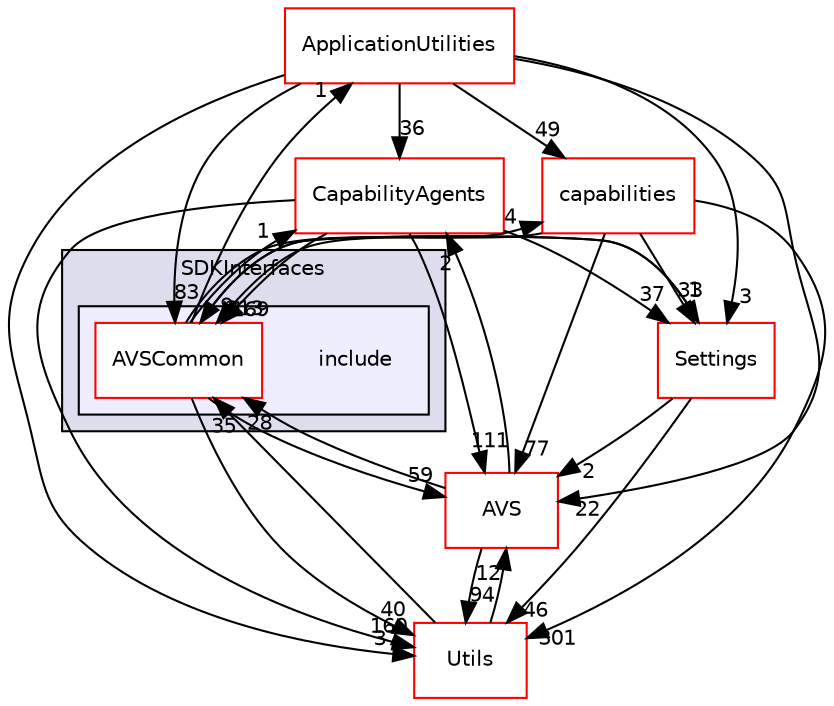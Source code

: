digraph "/workplace/avs-device-sdk/AVSCommon/SDKInterfaces/include" {
  compound=true
  node [ fontsize="10", fontname="Helvetica"];
  edge [ labelfontsize="10", labelfontname="Helvetica"];
  subgraph clusterdir_97afc8111b754cf401b73024f872f45d {
    graph [ bgcolor="#ddddee", pencolor="black", label="SDKInterfaces" fontname="Helvetica", fontsize="10", URL="dir_97afc8111b754cf401b73024f872f45d.html"]
  subgraph clusterdir_17341252d14ec499eb3e1f7903ffcdf5 {
    graph [ bgcolor="#eeeeff", pencolor="black", label="" URL="dir_17341252d14ec499eb3e1f7903ffcdf5.html"];
    dir_17341252d14ec499eb3e1f7903ffcdf5 [shape=plaintext label="include"];
    dir_5021e1325decff0a465f80b9ba997f55 [shape=box label="AVSCommon" color="red" fillcolor="white" style="filled" URL="dir_5021e1325decff0a465f80b9ba997f55.html"];
  }
  }
  dir_748b5abbb33df61eda67007924a1a0cb [shape=box label="ApplicationUtilities" fillcolor="white" style="filled" color="red" URL="dir_748b5abbb33df61eda67007924a1a0cb.html"];
  dir_7cf910bd1d7603f12ef47ff650cec893 [shape=box label="CapabilityAgents" fillcolor="white" style="filled" color="red" URL="dir_7cf910bd1d7603f12ef47ff650cec893.html"];
  dir_80711c2a226d5fced33fce22558d3784 [shape=box label="AVS" fillcolor="white" style="filled" color="red" URL="dir_80711c2a226d5fced33fce22558d3784.html"];
  dir_49dd3d9ac5586189aa170bac46425b9c [shape=box label="Utils" fillcolor="white" style="filled" color="red" URL="dir_49dd3d9ac5586189aa170bac46425b9c.html"];
  dir_8ae0dd75af039a94f4269584fb8eef13 [shape=box label="Settings" fillcolor="white" style="filled" color="red" URL="dir_8ae0dd75af039a94f4269584fb8eef13.html"];
  dir_55f1e16e469d547c636a522dac21b8a1 [shape=box label="capabilities" fillcolor="white" style="filled" color="red" URL="dir_55f1e16e469d547c636a522dac21b8a1.html"];
  dir_748b5abbb33df61eda67007924a1a0cb->dir_7cf910bd1d7603f12ef47ff650cec893 [headlabel="36", labeldistance=1.5 headhref="dir_000127_000423.html"];
  dir_748b5abbb33df61eda67007924a1a0cb->dir_80711c2a226d5fced33fce22558d3784 [headlabel="22", labeldistance=1.5 headhref="dir_000127_000157.html"];
  dir_748b5abbb33df61eda67007924a1a0cb->dir_49dd3d9ac5586189aa170bac46425b9c [headlabel="37", labeldistance=1.5 headhref="dir_000127_000184.html"];
  dir_748b5abbb33df61eda67007924a1a0cb->dir_8ae0dd75af039a94f4269584fb8eef13 [headlabel="3", labeldistance=1.5 headhref="dir_000127_000709.html"];
  dir_748b5abbb33df61eda67007924a1a0cb->dir_5021e1325decff0a465f80b9ba997f55 [headlabel="83", labeldistance=1.5 headhref="dir_000127_000170.html"];
  dir_748b5abbb33df61eda67007924a1a0cb->dir_55f1e16e469d547c636a522dac21b8a1 [headlabel="49", labeldistance=1.5 headhref="dir_000127_000163.html"];
  dir_7cf910bd1d7603f12ef47ff650cec893->dir_80711c2a226d5fced33fce22558d3784 [headlabel="111", labeldistance=1.5 headhref="dir_000423_000157.html"];
  dir_7cf910bd1d7603f12ef47ff650cec893->dir_49dd3d9ac5586189aa170bac46425b9c [headlabel="160", labeldistance=1.5 headhref="dir_000423_000184.html"];
  dir_7cf910bd1d7603f12ef47ff650cec893->dir_8ae0dd75af039a94f4269584fb8eef13 [headlabel="37", labeldistance=1.5 headhref="dir_000423_000709.html"];
  dir_7cf910bd1d7603f12ef47ff650cec893->dir_5021e1325decff0a465f80b9ba997f55 [headlabel="169", labeldistance=1.5 headhref="dir_000423_000170.html"];
  dir_80711c2a226d5fced33fce22558d3784->dir_7cf910bd1d7603f12ef47ff650cec893 [headlabel="2", labeldistance=1.5 headhref="dir_000157_000423.html"];
  dir_80711c2a226d5fced33fce22558d3784->dir_49dd3d9ac5586189aa170bac46425b9c [headlabel="94", labeldistance=1.5 headhref="dir_000157_000184.html"];
  dir_80711c2a226d5fced33fce22558d3784->dir_5021e1325decff0a465f80b9ba997f55 [headlabel="28", labeldistance=1.5 headhref="dir_000157_000170.html"];
  dir_49dd3d9ac5586189aa170bac46425b9c->dir_80711c2a226d5fced33fce22558d3784 [headlabel="12", labeldistance=1.5 headhref="dir_000184_000157.html"];
  dir_49dd3d9ac5586189aa170bac46425b9c->dir_5021e1325decff0a465f80b9ba997f55 [headlabel="35", labeldistance=1.5 headhref="dir_000184_000170.html"];
  dir_8ae0dd75af039a94f4269584fb8eef13->dir_80711c2a226d5fced33fce22558d3784 [headlabel="2", labeldistance=1.5 headhref="dir_000709_000157.html"];
  dir_8ae0dd75af039a94f4269584fb8eef13->dir_49dd3d9ac5586189aa170bac46425b9c [headlabel="46", labeldistance=1.5 headhref="dir_000709_000184.html"];
  dir_8ae0dd75af039a94f4269584fb8eef13->dir_5021e1325decff0a465f80b9ba997f55 [headlabel="9", labeldistance=1.5 headhref="dir_000709_000170.html"];
  dir_5021e1325decff0a465f80b9ba997f55->dir_748b5abbb33df61eda67007924a1a0cb [headlabel="1", labeldistance=1.5 headhref="dir_000170_000127.html"];
  dir_5021e1325decff0a465f80b9ba997f55->dir_7cf910bd1d7603f12ef47ff650cec893 [headlabel="1", labeldistance=1.5 headhref="dir_000170_000423.html"];
  dir_5021e1325decff0a465f80b9ba997f55->dir_80711c2a226d5fced33fce22558d3784 [headlabel="59", labeldistance=1.5 headhref="dir_000170_000157.html"];
  dir_5021e1325decff0a465f80b9ba997f55->dir_49dd3d9ac5586189aa170bac46425b9c [headlabel="40", labeldistance=1.5 headhref="dir_000170_000184.html"];
  dir_5021e1325decff0a465f80b9ba997f55->dir_8ae0dd75af039a94f4269584fb8eef13 [headlabel="1", labeldistance=1.5 headhref="dir_000170_000709.html"];
  dir_5021e1325decff0a465f80b9ba997f55->dir_55f1e16e469d547c636a522dac21b8a1 [headlabel="4", labeldistance=1.5 headhref="dir_000170_000163.html"];
  dir_55f1e16e469d547c636a522dac21b8a1->dir_80711c2a226d5fced33fce22558d3784 [headlabel="77", labeldistance=1.5 headhref="dir_000163_000157.html"];
  dir_55f1e16e469d547c636a522dac21b8a1->dir_49dd3d9ac5586189aa170bac46425b9c [headlabel="301", labeldistance=1.5 headhref="dir_000163_000184.html"];
  dir_55f1e16e469d547c636a522dac21b8a1->dir_8ae0dd75af039a94f4269584fb8eef13 [headlabel="33", labeldistance=1.5 headhref="dir_000163_000709.html"];
  dir_55f1e16e469d547c636a522dac21b8a1->dir_5021e1325decff0a465f80b9ba997f55 [headlabel="213", labeldistance=1.5 headhref="dir_000163_000170.html"];
}
